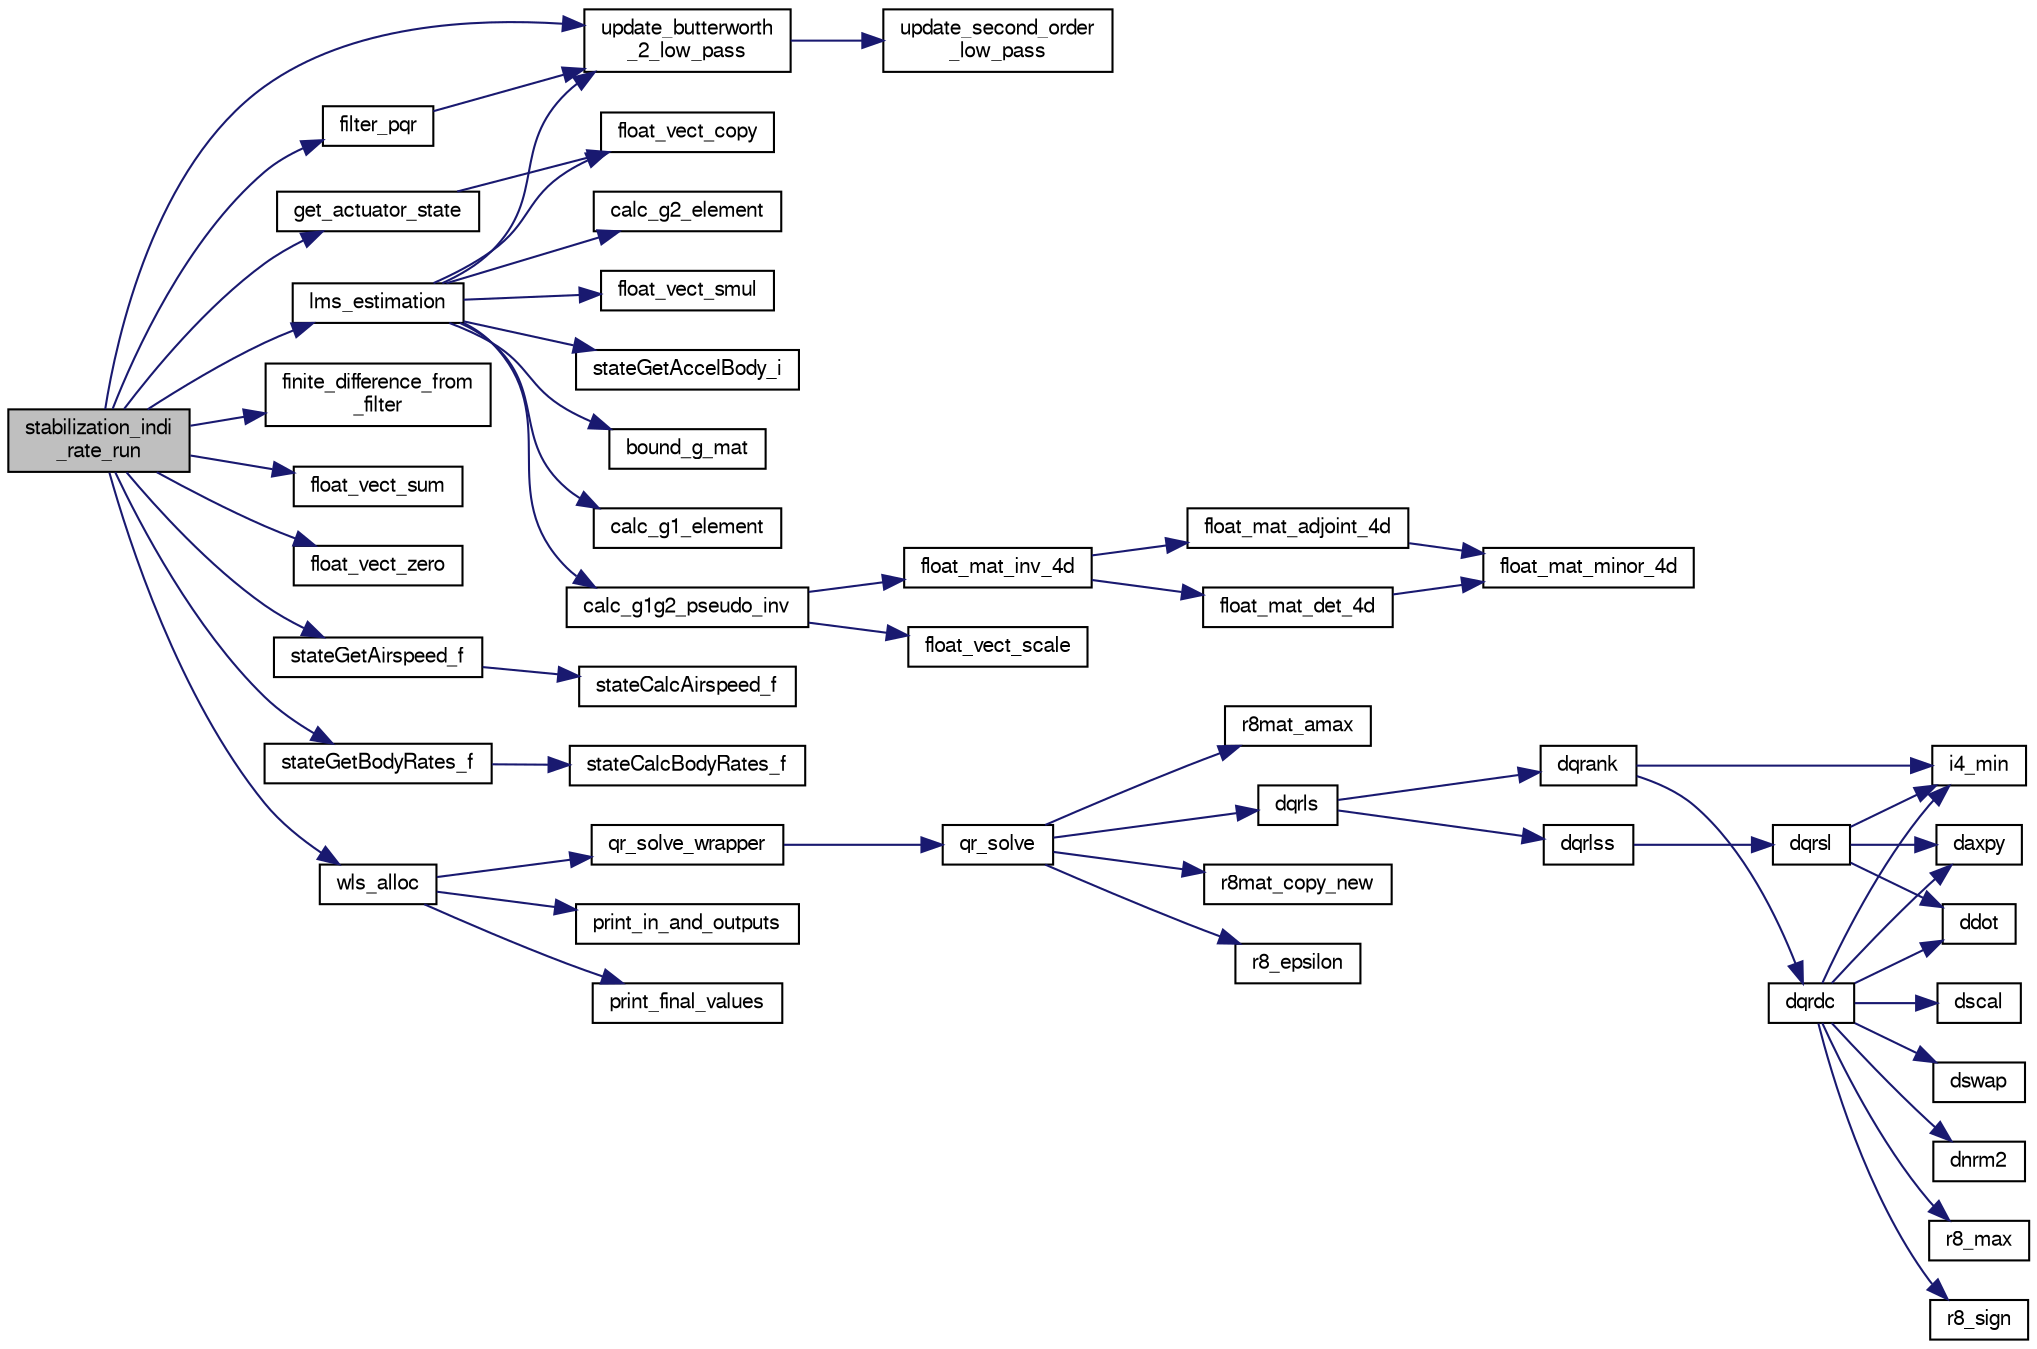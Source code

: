 digraph "stabilization_indi_rate_run"
{
  edge [fontname="FreeSans",fontsize="10",labelfontname="FreeSans",labelfontsize="10"];
  node [fontname="FreeSans",fontsize="10",shape=record];
  rankdir="LR";
  Node1 [label="stabilization_indi\l_rate_run",height=0.2,width=0.4,color="black", fillcolor="grey75", style="filled", fontcolor="black"];
  Node1 -> Node2 [color="midnightblue",fontsize="10",style="solid",fontname="FreeSans"];
  Node2 [label="filter_pqr",height=0.2,width=0.4,color="black", fillcolor="white", style="filled",URL="$stabilization__indi__simple_8c.html#ac0d13e690fd500a3c737add9bf8a8574",tooltip="Update butterworth filter for p, q and r of a FloatRates struct. "];
  Node2 -> Node3 [color="midnightblue",fontsize="10",style="solid",fontname="FreeSans"];
  Node3 [label="update_butterworth\l_2_low_pass",height=0.2,width=0.4,color="black", fillcolor="white", style="filled",URL="$low__pass__filter_8h.html#aae1acf6d0534bb694b2f7f530ce41650",tooltip="Update second order Butterworth low pass filter state with a new value. "];
  Node3 -> Node4 [color="midnightblue",fontsize="10",style="solid",fontname="FreeSans"];
  Node4 [label="update_second_order\l_low_pass",height=0.2,width=0.4,color="black", fillcolor="white", style="filled",URL="$low__pass__filter_8h.html#a039a2c61aa8ebdb1e4b4c5de6e79e531",tooltip="Update second order low pass filter state with a new value. "];
  Node1 -> Node5 [color="midnightblue",fontsize="10",style="solid",fontname="FreeSans"];
  Node5 [label="finite_difference_from\l_filter",height=0.2,width=0.4,color="black", fillcolor="white", style="filled",URL="$stabilization__indi__simple_8c.html#a581a406cc0fef00c51a5466cadb0b180",tooltip="Caclulate finite difference form a filter array The filter already contains the previous values..."];
  Node1 -> Node6 [color="midnightblue",fontsize="10",style="solid",fontname="FreeSans"];
  Node6 [label="float_vect_sum",height=0.2,width=0.4,color="black", fillcolor="white", style="filled",URL="$group__math__algebra__float.html#ga0c9a0d18305c582cf58a79771919c1e9",tooltip="o = a + b "];
  Node1 -> Node7 [color="midnightblue",fontsize="10",style="solid",fontname="FreeSans"];
  Node7 [label="float_vect_zero",height=0.2,width=0.4,color="black", fillcolor="white", style="filled",URL="$group__math__algebra__float.html#ga132a789820c2d2610906e87120af9d18",tooltip="a = 0 "];
  Node1 -> Node8 [color="midnightblue",fontsize="10",style="solid",fontname="FreeSans"];
  Node8 [label="get_actuator_state",height=0.2,width=0.4,color="black", fillcolor="white", style="filled",URL="$stabilization__indi_8c.html#aedcd86587b8d94bc799eb14c3b76c4d0",tooltip="Function that tries to get actuator feedback. "];
  Node8 -> Node9 [color="midnightblue",fontsize="10",style="solid",fontname="FreeSans"];
  Node9 [label="float_vect_copy",height=0.2,width=0.4,color="black", fillcolor="white", style="filled",URL="$group__math__algebra__float.html#ga90298b458dad65af4a4bc5f7491da823",tooltip="a = b "];
  Node1 -> Node10 [color="midnightblue",fontsize="10",style="solid",fontname="FreeSans"];
  Node10 [label="lms_estimation",height=0.2,width=0.4,color="black", fillcolor="white", style="filled",URL="$stabilization__indi_8c.html#ad4a81c601235942469d940e7ac5f400e",tooltip="Function that estimates the control effectiveness of each actuator online. "];
  Node10 -> Node11 [color="midnightblue",fontsize="10",style="solid",fontname="FreeSans"];
  Node11 [label="bound_g_mat",height=0.2,width=0.4,color="black", fillcolor="white", style="filled",URL="$stabilization__indi_8c.html#a4e43de9dea0dc088a1a920bd7470fe45"];
  Node10 -> Node12 [color="midnightblue",fontsize="10",style="solid",fontname="FreeSans"];
  Node12 [label="calc_g1_element",height=0.2,width=0.4,color="black", fillcolor="white", style="filled",URL="$stabilization__indi_8c.html#ada3e67cc5198f44de9142dc2b93f7d41"];
  Node10 -> Node13 [color="midnightblue",fontsize="10",style="solid",fontname="FreeSans"];
  Node13 [label="calc_g1g2_pseudo_inv",height=0.2,width=0.4,color="black", fillcolor="white", style="filled",URL="$stabilization__indi_8c.html#a002d649f1f8bff9493c6756cdbbe8fe3",tooltip="Function that calculates the pseudo-inverse of (G1+G2). "];
  Node13 -> Node14 [color="midnightblue",fontsize="10",style="solid",fontname="FreeSans"];
  Node14 [label="float_mat_inv_4d",height=0.2,width=0.4,color="black", fillcolor="white", style="filled",URL="$group__math__algebra__float.html#ga8fc6504d00671bdbbf033500cab3dcba",tooltip="4x4 Matrix inverse "];
  Node14 -> Node15 [color="midnightblue",fontsize="10",style="solid",fontname="FreeSans"];
  Node15 [label="float_mat_adjoint_4d",height=0.2,width=0.4,color="black", fillcolor="white", style="filled",URL="$pprz__algebra__float_8c.html#a4a0f9e4adc09ae94e619fc321e4c507a"];
  Node15 -> Node16 [color="midnightblue",fontsize="10",style="solid",fontname="FreeSans"];
  Node16 [label="float_mat_minor_4d",height=0.2,width=0.4,color="black", fillcolor="white", style="filled",URL="$pprz__algebra__float_8c.html#a9548a6e86b1b1a10e62a2ec6ec6dc6bb"];
  Node14 -> Node17 [color="midnightblue",fontsize="10",style="solid",fontname="FreeSans"];
  Node17 [label="float_mat_det_4d",height=0.2,width=0.4,color="black", fillcolor="white", style="filled",URL="$pprz__algebra__float_8c.html#afe251607fd1c74899ec4bc3b07e99740"];
  Node17 -> Node16 [color="midnightblue",fontsize="10",style="solid",fontname="FreeSans"];
  Node13 -> Node18 [color="midnightblue",fontsize="10",style="solid",fontname="FreeSans"];
  Node18 [label="float_vect_scale",height=0.2,width=0.4,color="black", fillcolor="white", style="filled",URL="$group__math__algebra__float.html#ga5414ddf453898006f97d7d5af12795e4",tooltip="a *= s "];
  Node10 -> Node19 [color="midnightblue",fontsize="10",style="solid",fontname="FreeSans"];
  Node19 [label="calc_g2_element",height=0.2,width=0.4,color="black", fillcolor="white", style="filled",URL="$stabilization__indi_8c.html#af0670cf7944bc275ec1f9b44433155d1"];
  Node10 -> Node9 [color="midnightblue",fontsize="10",style="solid",fontname="FreeSans"];
  Node10 -> Node20 [color="midnightblue",fontsize="10",style="solid",fontname="FreeSans"];
  Node20 [label="float_vect_smul",height=0.2,width=0.4,color="black", fillcolor="white", style="filled",URL="$group__math__algebra__float.html#ga2a16655dc0d98a40ff17c6728fa1e4fb",tooltip="o = a * s "];
  Node10 -> Node21 [color="midnightblue",fontsize="10",style="solid",fontname="FreeSans"];
  Node21 [label="stateGetAccelBody_i",height=0.2,width=0.4,color="black", fillcolor="white", style="filled",URL="$group__state__velocity.html#gaf19a04f3195dbbd90af367b1f5b9653a",tooltip="Get acceleration in Body coordinates (int). "];
  Node10 -> Node3 [color="midnightblue",fontsize="10",style="solid",fontname="FreeSans"];
  Node1 -> Node22 [color="midnightblue",fontsize="10",style="solid",fontname="FreeSans"];
  Node22 [label="stateGetAirspeed_f",height=0.2,width=0.4,color="black", fillcolor="white", style="filled",URL="$group__state__wind__airspeed.html#gab0cc6ebb3671ec1b34ac2c33f11c6b26",tooltip="Get airspeed (float). "];
  Node22 -> Node23 [color="midnightblue",fontsize="10",style="solid",fontname="FreeSans"];
  Node23 [label="stateCalcAirspeed_f",height=0.2,width=0.4,color="black", fillcolor="white", style="filled",URL="$group__state__wind__airspeed.html#gac2516cd42b66afab524662b27fd96cd5"];
  Node1 -> Node24 [color="midnightblue",fontsize="10",style="solid",fontname="FreeSans"];
  Node24 [label="stateGetBodyRates_f",height=0.2,width=0.4,color="black", fillcolor="white", style="filled",URL="$group__state__rate.html#ga086f10e8804f8e95ace9a2b1cd26a66c",tooltip="Get vehicle body angular rate (float). "];
  Node24 -> Node25 [color="midnightblue",fontsize="10",style="solid",fontname="FreeSans"];
  Node25 [label="stateCalcBodyRates_f",height=0.2,width=0.4,color="black", fillcolor="white", style="filled",URL="$group__state__rate.html#ga52294469408c263566a43c4c903cb3ca"];
  Node1 -> Node3 [color="midnightblue",fontsize="10",style="solid",fontname="FreeSans"];
  Node1 -> Node26 [color="midnightblue",fontsize="10",style="solid",fontname="FreeSans"];
  Node26 [label="wls_alloc",height=0.2,width=0.4,color="black", fillcolor="white", style="filled",URL="$wls__alloc_8c.html#ac250d11d2fe928708ac372dbef5d547d",tooltip="active set algorithm for control allocation "];
  Node26 -> Node27 [color="midnightblue",fontsize="10",style="solid",fontname="FreeSans"];
  Node27 [label="qr_solve_wrapper",height=0.2,width=0.4,color="black", fillcolor="white", style="filled",URL="$wls__alloc_8c.html#ae96dd388138c3a7830cafe5eec5a0708",tooltip="Wrapper for qr solve. "];
  Node27 -> Node28 [color="midnightblue",fontsize="10",style="solid",fontname="FreeSans"];
  Node28 [label="qr_solve",height=0.2,width=0.4,color="black", fillcolor="white", style="filled",URL="$qr__solve_8c.html#a90d5a7f0475008f757334c945452b340"];
  Node28 -> Node29 [color="midnightblue",fontsize="10",style="solid",fontname="FreeSans"];
  Node29 [label="r8mat_copy_new",height=0.2,width=0.4,color="black", fillcolor="white", style="filled",URL="$r8lib__min_8c.html#ab2e0afedd86fd28ec510f3a23eb8cdf6"];
  Node28 -> Node30 [color="midnightblue",fontsize="10",style="solid",fontname="FreeSans"];
  Node30 [label="r8_epsilon",height=0.2,width=0.4,color="black", fillcolor="white", style="filled",URL="$r8lib__min_8c.html#a71a8eac997a4bce58ae173efae3f9be2"];
  Node28 -> Node31 [color="midnightblue",fontsize="10",style="solid",fontname="FreeSans"];
  Node31 [label="r8mat_amax",height=0.2,width=0.4,color="black", fillcolor="white", style="filled",URL="$r8lib__min_8c.html#a832fba4cb87ce9b821e4268f1df0d2af"];
  Node28 -> Node32 [color="midnightblue",fontsize="10",style="solid",fontname="FreeSans"];
  Node32 [label="dqrls",height=0.2,width=0.4,color="black", fillcolor="white", style="filled",URL="$qr__solve_8c.html#aefe21c521674eb7a8c9f9ea74864f29e"];
  Node32 -> Node33 [color="midnightblue",fontsize="10",style="solid",fontname="FreeSans"];
  Node33 [label="dqrank",height=0.2,width=0.4,color="black", fillcolor="white", style="filled",URL="$qr__solve_8c.html#a6ecb9a7b36dcdb21869bd05c7e7cf149"];
  Node33 -> Node34 [color="midnightblue",fontsize="10",style="solid",fontname="FreeSans"];
  Node34 [label="dqrdc",height=0.2,width=0.4,color="black", fillcolor="white", style="filled",URL="$qr__solve_8c.html#afaa40152476be17052f2c425914e744e"];
  Node34 -> Node35 [color="midnightblue",fontsize="10",style="solid",fontname="FreeSans"];
  Node35 [label="dswap",height=0.2,width=0.4,color="black", fillcolor="white", style="filled",URL="$qr__solve_8c.html#afa0182a4c21d9992eae335332c52a1f5"];
  Node34 -> Node36 [color="midnightblue",fontsize="10",style="solid",fontname="FreeSans"];
  Node36 [label="dnrm2",height=0.2,width=0.4,color="black", fillcolor="white", style="filled",URL="$qr__solve_8c.html#adb1d7ac5915e3af7d8034232eb1b587d"];
  Node34 -> Node37 [color="midnightblue",fontsize="10",style="solid",fontname="FreeSans"];
  Node37 [label="i4_min",height=0.2,width=0.4,color="black", fillcolor="white", style="filled",URL="$r8lib__min_8c.html#ae73c30e1658d722ce9ff2e671db331ca"];
  Node34 -> Node38 [color="midnightblue",fontsize="10",style="solid",fontname="FreeSans"];
  Node38 [label="r8_sign",height=0.2,width=0.4,color="black", fillcolor="white", style="filled",URL="$r8lib__min_8c.html#abd6a2ff6da5741932ef4a7f7948b9768"];
  Node34 -> Node39 [color="midnightblue",fontsize="10",style="solid",fontname="FreeSans"];
  Node39 [label="dscal",height=0.2,width=0.4,color="black", fillcolor="white", style="filled",URL="$qr__solve_8c.html#ab1b00af76b78908d5f012c3023e8690f"];
  Node34 -> Node40 [color="midnightblue",fontsize="10",style="solid",fontname="FreeSans"];
  Node40 [label="ddot",height=0.2,width=0.4,color="black", fillcolor="white", style="filled",URL="$qr__solve_8c.html#a32d5754b3d1e62e762af43ee5f2e2135"];
  Node34 -> Node41 [color="midnightblue",fontsize="10",style="solid",fontname="FreeSans"];
  Node41 [label="daxpy",height=0.2,width=0.4,color="black", fillcolor="white", style="filled",URL="$qr__solve_8c.html#aa1ea50a6db5ef08ed0c3617d761efe97"];
  Node34 -> Node42 [color="midnightblue",fontsize="10",style="solid",fontname="FreeSans"];
  Node42 [label="r8_max",height=0.2,width=0.4,color="black", fillcolor="white", style="filled",URL="$r8lib__min_8c.html#a1fe667048dc6f8c87bd3cf219bdb928e"];
  Node33 -> Node37 [color="midnightblue",fontsize="10",style="solid",fontname="FreeSans"];
  Node32 -> Node43 [color="midnightblue",fontsize="10",style="solid",fontname="FreeSans"];
  Node43 [label="dqrlss",height=0.2,width=0.4,color="black", fillcolor="white", style="filled",URL="$qr__solve_8c.html#a26a23027f69ea2fa426952985c7734c1"];
  Node43 -> Node44 [color="midnightblue",fontsize="10",style="solid",fontname="FreeSans"];
  Node44 [label="dqrsl",height=0.2,width=0.4,color="black", fillcolor="white", style="filled",URL="$qr__solve_8c.html#a52f94d5d8c6c1df1cc33b4f08e7f8902"];
  Node44 -> Node37 [color="midnightblue",fontsize="10",style="solid",fontname="FreeSans"];
  Node44 -> Node40 [color="midnightblue",fontsize="10",style="solid",fontname="FreeSans"];
  Node44 -> Node41 [color="midnightblue",fontsize="10",style="solid",fontname="FreeSans"];
  Node26 -> Node45 [color="midnightblue",fontsize="10",style="solid",fontname="FreeSans"];
  Node45 [label="print_in_and_outputs",height=0.2,width=0.4,color="black", fillcolor="white", style="filled",URL="$wls__alloc_8c.html#a90c6e2dcdb59035738d92ab5a763981e"];
  Node26 -> Node46 [color="midnightblue",fontsize="10",style="solid",fontname="FreeSans"];
  Node46 [label="print_final_values",height=0.2,width=0.4,color="black", fillcolor="white", style="filled",URL="$wls__alloc_8c.html#a4aee565c4388fda3d9e4d12c6b6f22fb"];
}
